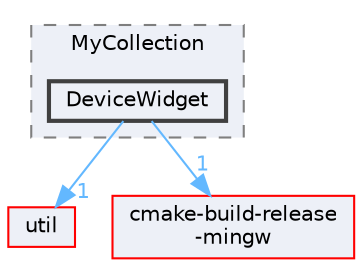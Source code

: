 digraph "DeviceWidget"
{
 // LATEX_PDF_SIZE
  bgcolor="transparent";
  edge [fontname=Helvetica,fontsize=10,labelfontname=Helvetica,labelfontsize=10];
  node [fontname=Helvetica,fontsize=10,shape=box,height=0.2,width=0.4];
  compound=true
  subgraph clusterdir_87eb179773b3d8c39433553c95fc0b36 {
    graph [ bgcolor="#edf0f7", pencolor="grey50", label="MyCollection", fontname=Helvetica,fontsize=10 style="filled,dashed", URL="dir_87eb179773b3d8c39433553c95fc0b36.html",tooltip=""]
  dir_3b6a43684731c005cad571cfe918ea24 [label="DeviceWidget", fillcolor="#edf0f7", color="grey25", style="filled,bold", URL="dir_3b6a43684731c005cad571cfe918ea24.html",tooltip=""];
  }
  dir_23ec12649285f9fabf3a6b7380226c28 [label="util", fillcolor="#edf0f7", color="red", style="filled", URL="dir_23ec12649285f9fabf3a6b7380226c28.html",tooltip=""];
  dir_d3305b01cebad1f13f311f52d3f850d2 [label="cmake-build-release\l-mingw", fillcolor="#edf0f7", color="red", style="filled", URL="dir_d3305b01cebad1f13f311f52d3f850d2.html",tooltip=""];
  dir_3b6a43684731c005cad571cfe918ea24->dir_23ec12649285f9fabf3a6b7380226c28 [headlabel="1", labeldistance=1.5 headhref="dir_000065_000341.html" href="dir_000065_000341.html" color="steelblue1" fontcolor="steelblue1"];
  dir_3b6a43684731c005cad571cfe918ea24->dir_d3305b01cebad1f13f311f52d3f850d2 [headlabel="1", labeldistance=1.5 headhref="dir_000065_000050.html" href="dir_000065_000050.html" color="steelblue1" fontcolor="steelblue1"];
}
